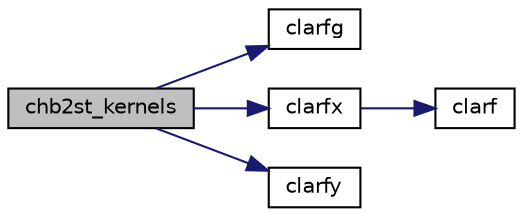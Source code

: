 digraph "chb2st_kernels"
{
 // LATEX_PDF_SIZE
  edge [fontname="Helvetica",fontsize="10",labelfontname="Helvetica",labelfontsize="10"];
  node [fontname="Helvetica",fontsize="10",shape=record];
  rankdir="LR";
  Node1 [label="chb2st_kernels",height=0.2,width=0.4,color="black", fillcolor="grey75", style="filled", fontcolor="black",tooltip="CHB2ST_KERNELS"];
  Node1 -> Node2 [color="midnightblue",fontsize="10",style="solid",fontname="Helvetica"];
  Node2 [label="clarfg",height=0.2,width=0.4,color="black", fillcolor="white", style="filled",URL="$clarfg_8f.html#ab546cf8718b98ecdc6aae99a34ffb1bf",tooltip="CLARFG generates an elementary reflector (Householder matrix)."];
  Node1 -> Node3 [color="midnightblue",fontsize="10",style="solid",fontname="Helvetica"];
  Node3 [label="clarfx",height=0.2,width=0.4,color="black", fillcolor="white", style="filled",URL="$clarfx_8f.html#a5faaf840490fa40a3a1e7e359d7fc216",tooltip="CLARFX applies an elementary reflector to a general rectangular matrix, with loop unrolling when the ..."];
  Node3 -> Node4 [color="midnightblue",fontsize="10",style="solid",fontname="Helvetica"];
  Node4 [label="clarf",height=0.2,width=0.4,color="black", fillcolor="white", style="filled",URL="$clarf_8f.html#a4333e0ec040bf9a0b4f568b10827d446",tooltip="CLARF applies an elementary reflector to a general rectangular matrix."];
  Node1 -> Node5 [color="midnightblue",fontsize="10",style="solid",fontname="Helvetica"];
  Node5 [label="clarfy",height=0.2,width=0.4,color="black", fillcolor="white", style="filled",URL="$clarfy_8f.html#ab0239c5b213ef1d200099e057195d13f",tooltip="CLARFY"];
}
